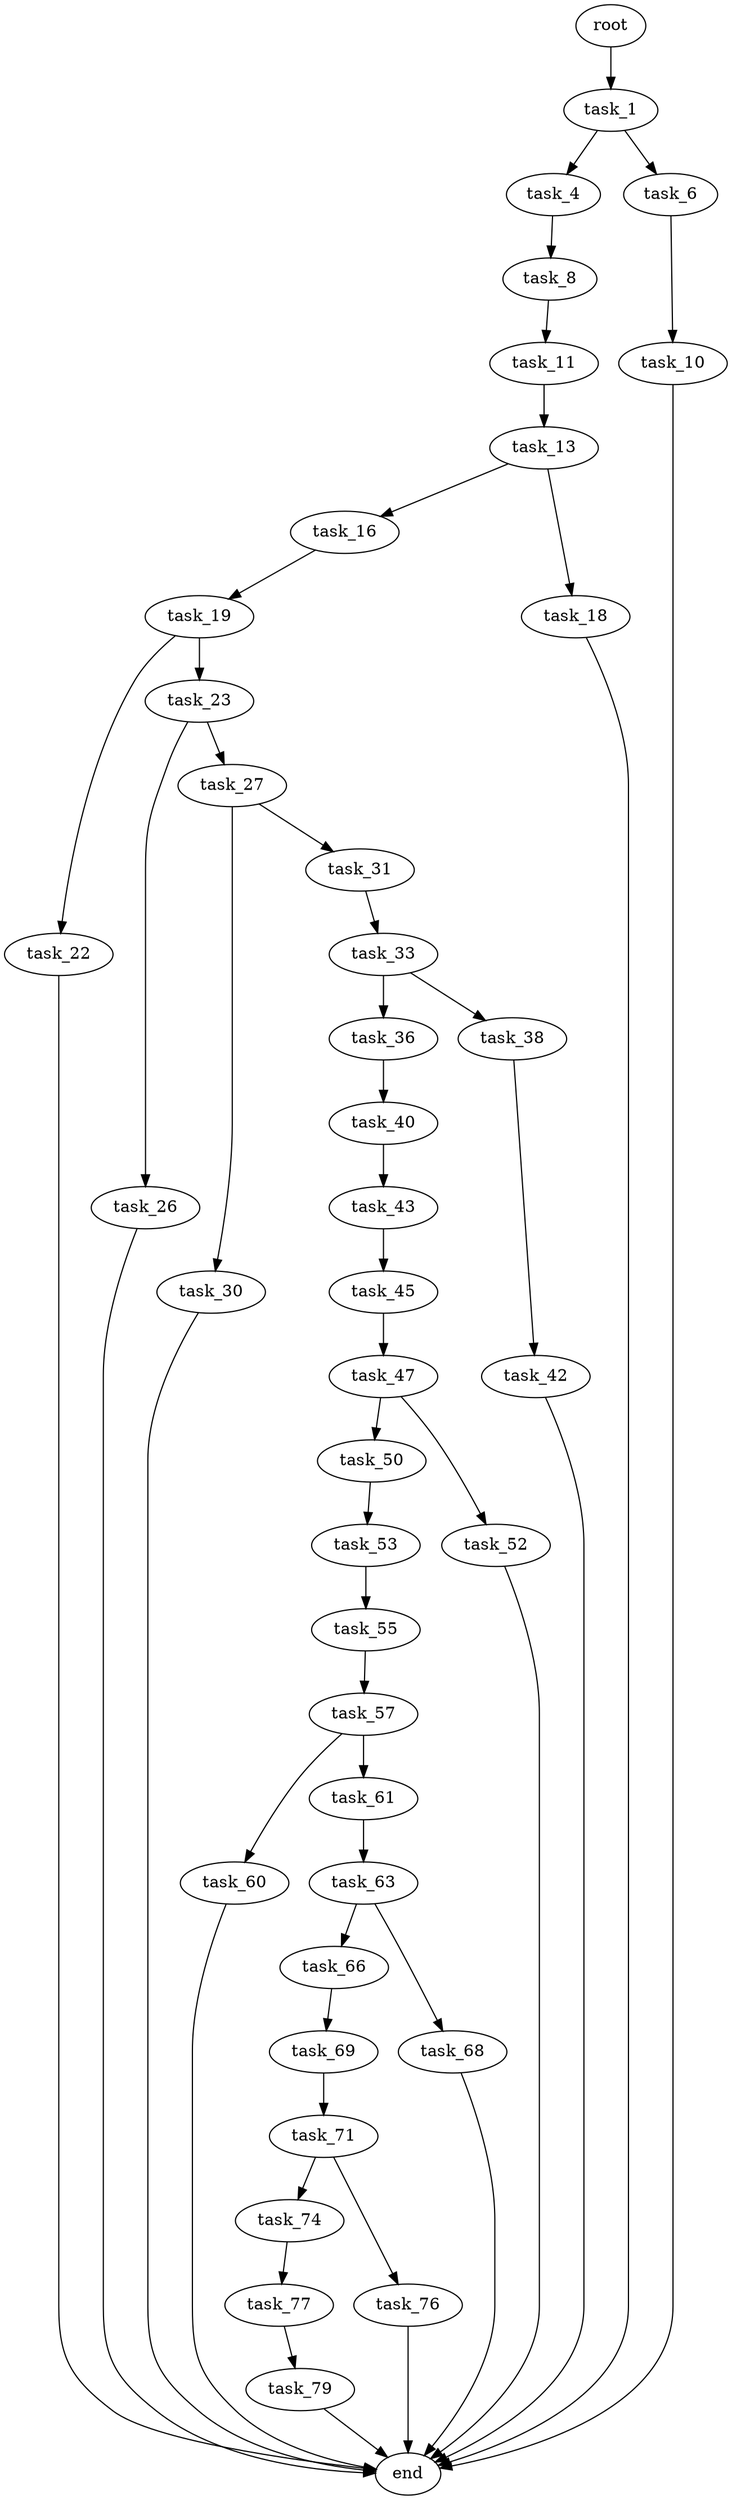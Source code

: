 digraph G {
  root [size="0.000000"];
  task_1 [size="3514248903.000000"];
  task_4 [size="138695095064.000000"];
  task_6 [size="486368998208.000000"];
  task_8 [size="418243721898.000000"];
  task_10 [size="12018211431.000000"];
  task_11 [size="15321666800.000000"];
  task_13 [size="549755813888.000000"];
  task_16 [size="8589934592.000000"];
  task_18 [size="337137073836.000000"];
  task_19 [size="79595109115.000000"];
  task_22 [size="443531883957.000000"];
  task_23 [size="1318000589761.000000"];
  task_26 [size="549755813888.000000"];
  task_27 [size="128266886556.000000"];
  task_30 [size="549755813888.000000"];
  task_31 [size="1073741824000.000000"];
  task_33 [size="3503147365.000000"];
  task_36 [size="8235750838.000000"];
  task_38 [size="1528687668.000000"];
  task_40 [size="77833819963.000000"];
  task_42 [size="36608527564.000000"];
  task_43 [size="22184953013.000000"];
  task_45 [size="7348299117.000000"];
  task_47 [size="391179563624.000000"];
  task_50 [size="11295358234.000000"];
  task_52 [size="28991029248.000000"];
  task_53 [size="212094697630.000000"];
  task_55 [size="30926749316.000000"];
  task_57 [size="8383557216.000000"];
  task_60 [size="368293445632.000000"];
  task_61 [size="136883424366.000000"];
  task_63 [size="147837688489.000000"];
  task_66 [size="549755813888.000000"];
  task_68 [size="1073741824000.000000"];
  task_69 [size="1073741824000.000000"];
  task_71 [size="782757789696.000000"];
  task_74 [size="782757789696.000000"];
  task_76 [size="557524983783.000000"];
  task_77 [size="16839353654.000000"];
  task_79 [size="549755813888.000000"];
  end [size="0.000000"];

  root -> task_1 [size="1.000000"];
  task_1 -> task_4 [size="134217728.000000"];
  task_1 -> task_6 [size="134217728.000000"];
  task_4 -> task_8 [size="134217728.000000"];
  task_6 -> task_10 [size="838860800.000000"];
  task_8 -> task_11 [size="301989888.000000"];
  task_10 -> end [size="1.000000"];
  task_11 -> task_13 [size="838860800.000000"];
  task_13 -> task_16 [size="536870912.000000"];
  task_13 -> task_18 [size="536870912.000000"];
  task_16 -> task_19 [size="33554432.000000"];
  task_18 -> end [size="1.000000"];
  task_19 -> task_22 [size="134217728.000000"];
  task_19 -> task_23 [size="134217728.000000"];
  task_22 -> end [size="1.000000"];
  task_23 -> task_26 [size="838860800.000000"];
  task_23 -> task_27 [size="838860800.000000"];
  task_26 -> end [size="1.000000"];
  task_27 -> task_30 [size="536870912.000000"];
  task_27 -> task_31 [size="536870912.000000"];
  task_30 -> end [size="1.000000"];
  task_31 -> task_33 [size="838860800.000000"];
  task_33 -> task_36 [size="301989888.000000"];
  task_33 -> task_38 [size="301989888.000000"];
  task_36 -> task_40 [size="536870912.000000"];
  task_38 -> task_42 [size="33554432.000000"];
  task_40 -> task_43 [size="75497472.000000"];
  task_42 -> end [size="1.000000"];
  task_43 -> task_45 [size="536870912.000000"];
  task_45 -> task_47 [size="301989888.000000"];
  task_47 -> task_50 [size="301989888.000000"];
  task_47 -> task_52 [size="301989888.000000"];
  task_50 -> task_53 [size="411041792.000000"];
  task_52 -> end [size="1.000000"];
  task_53 -> task_55 [size="838860800.000000"];
  task_55 -> task_57 [size="536870912.000000"];
  task_57 -> task_60 [size="134217728.000000"];
  task_57 -> task_61 [size="134217728.000000"];
  task_60 -> end [size="1.000000"];
  task_61 -> task_63 [size="301989888.000000"];
  task_63 -> task_66 [size="209715200.000000"];
  task_63 -> task_68 [size="209715200.000000"];
  task_66 -> task_69 [size="536870912.000000"];
  task_68 -> end [size="1.000000"];
  task_69 -> task_71 [size="838860800.000000"];
  task_71 -> task_74 [size="679477248.000000"];
  task_71 -> task_76 [size="679477248.000000"];
  task_74 -> task_77 [size="679477248.000000"];
  task_76 -> end [size="1.000000"];
  task_77 -> task_79 [size="838860800.000000"];
  task_79 -> end [size="1.000000"];
}
